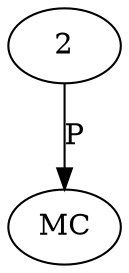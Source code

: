 digraph "AUG" {

  1 [ label="MC" s="testInvalidFilter()" t="VerifierTest" l="308" ];
  2 [ t="String" v="(&ab=*)" ];
  2 -> 1 [ label="P" ];
}
